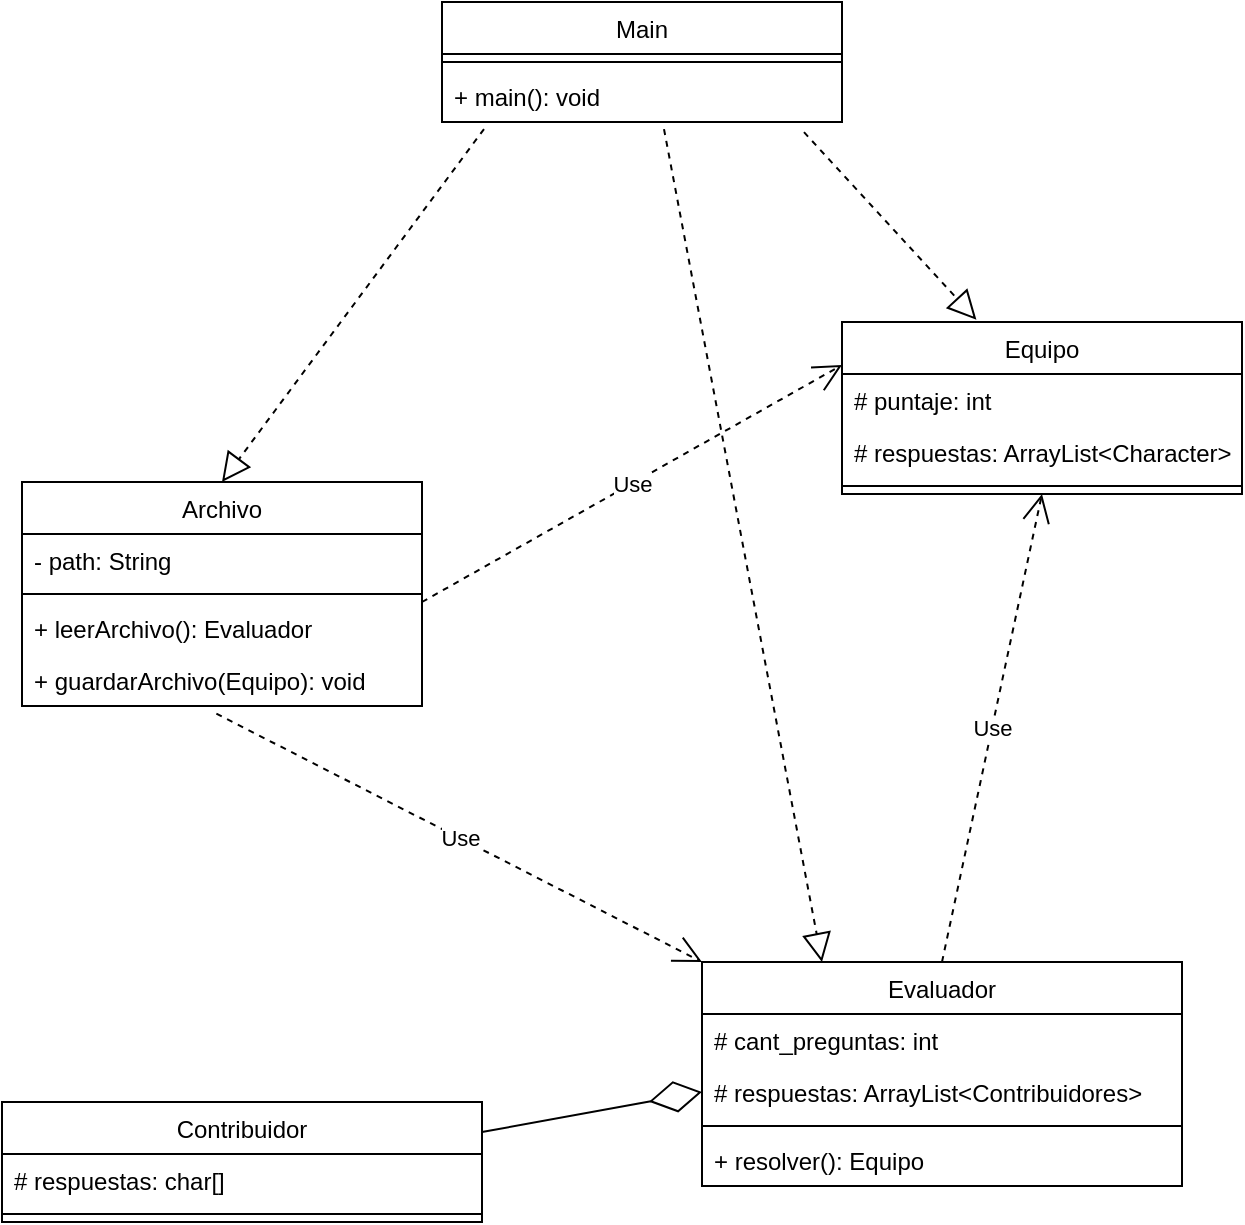 <mxfile version="20.3.0" type="device"><diagram id="KLvQmPzJUwhXtuualJ3e" name="Page-1"><mxGraphModel dx="709" dy="1318" grid="1" gridSize="10" guides="1" tooltips="1" connect="1" arrows="1" fold="1" page="1" pageScale="1" pageWidth="4681" pageHeight="3300" math="0" shadow="0"><root><mxCell id="0"/><mxCell id="1" parent="0"/><mxCell id="XSgP7FSR4Icik3iWo3ji-1" value="Archivo" style="swimlane;fontStyle=0;childLayout=stackLayout;horizontal=1;startSize=26;fillColor=none;horizontalStack=0;resizeParent=1;resizeParentMax=0;resizeLast=0;collapsible=1;marginBottom=0;" vertex="1" parent="1"><mxGeometry x="40" y="320" width="200" height="112" as="geometry"/></mxCell><mxCell id="XSgP7FSR4Icik3iWo3ji-2" value="- path: String" style="text;strokeColor=none;fillColor=none;align=left;verticalAlign=top;spacingLeft=4;spacingRight=4;overflow=hidden;rotatable=0;points=[[0,0.5],[1,0.5]];portConstraint=eastwest;" vertex="1" parent="XSgP7FSR4Icik3iWo3ji-1"><mxGeometry y="26" width="200" height="26" as="geometry"/></mxCell><mxCell id="XSgP7FSR4Icik3iWo3ji-6" value="" style="line;strokeWidth=1;fillColor=none;align=left;verticalAlign=middle;spacingTop=-1;spacingLeft=3;spacingRight=3;rotatable=0;labelPosition=right;points=[];portConstraint=eastwest;strokeColor=inherit;" vertex="1" parent="XSgP7FSR4Icik3iWo3ji-1"><mxGeometry y="52" width="200" height="8" as="geometry"/></mxCell><mxCell id="XSgP7FSR4Icik3iWo3ji-4" value="+ leerArchivo(): Evaluador" style="text;strokeColor=none;fillColor=none;align=left;verticalAlign=top;spacingLeft=4;spacingRight=4;overflow=hidden;rotatable=0;points=[[0,0.5],[1,0.5]];portConstraint=eastwest;" vertex="1" parent="XSgP7FSR4Icik3iWo3ji-1"><mxGeometry y="60" width="200" height="26" as="geometry"/></mxCell><mxCell id="XSgP7FSR4Icik3iWo3ji-7" value="+ guardarArchivo(Equipo): void" style="text;strokeColor=none;fillColor=none;align=left;verticalAlign=top;spacingLeft=4;spacingRight=4;overflow=hidden;rotatable=0;points=[[0,0.5],[1,0.5]];portConstraint=eastwest;" vertex="1" parent="XSgP7FSR4Icik3iWo3ji-1"><mxGeometry y="86" width="200" height="26" as="geometry"/></mxCell><mxCell id="XSgP7FSR4Icik3iWo3ji-8" value="Main" style="swimlane;fontStyle=0;childLayout=stackLayout;horizontal=1;startSize=26;fillColor=none;horizontalStack=0;resizeParent=1;resizeParentMax=0;resizeLast=0;collapsible=1;marginBottom=0;" vertex="1" parent="1"><mxGeometry x="250" y="80" width="200" height="60" as="geometry"/></mxCell><mxCell id="XSgP7FSR4Icik3iWo3ji-10" value="" style="line;strokeWidth=1;fillColor=none;align=left;verticalAlign=middle;spacingTop=-1;spacingLeft=3;spacingRight=3;rotatable=0;labelPosition=right;points=[];portConstraint=eastwest;strokeColor=inherit;" vertex="1" parent="XSgP7FSR4Icik3iWo3ji-8"><mxGeometry y="26" width="200" height="8" as="geometry"/></mxCell><mxCell id="XSgP7FSR4Icik3iWo3ji-11" value="+ main(): void" style="text;strokeColor=none;fillColor=none;align=left;verticalAlign=top;spacingLeft=4;spacingRight=4;overflow=hidden;rotatable=0;points=[[0,0.5],[1,0.5]];portConstraint=eastwest;" vertex="1" parent="XSgP7FSR4Icik3iWo3ji-8"><mxGeometry y="34" width="200" height="26" as="geometry"/></mxCell><mxCell id="XSgP7FSR4Icik3iWo3ji-13" value="Equipo" style="swimlane;fontStyle=0;childLayout=stackLayout;horizontal=1;startSize=26;fillColor=none;horizontalStack=0;resizeParent=1;resizeParentMax=0;resizeLast=0;collapsible=1;marginBottom=0;" vertex="1" parent="1"><mxGeometry x="450" y="240" width="200" height="86" as="geometry"/></mxCell><mxCell id="XSgP7FSR4Icik3iWo3ji-16" value="# puntaje: int" style="text;strokeColor=none;fillColor=none;align=left;verticalAlign=top;spacingLeft=4;spacingRight=4;overflow=hidden;rotatable=0;points=[[0,0.5],[1,0.5]];portConstraint=eastwest;" vertex="1" parent="XSgP7FSR4Icik3iWo3ji-13"><mxGeometry y="26" width="200" height="26" as="geometry"/></mxCell><mxCell id="XSgP7FSR4Icik3iWo3ji-17" value="# respuestas: ArrayList&lt;Character&gt;" style="text;strokeColor=none;fillColor=none;align=left;verticalAlign=top;spacingLeft=4;spacingRight=4;overflow=hidden;rotatable=0;points=[[0,0.5],[1,0.5]];portConstraint=eastwest;" vertex="1" parent="XSgP7FSR4Icik3iWo3ji-13"><mxGeometry y="52" width="200" height="26" as="geometry"/></mxCell><mxCell id="XSgP7FSR4Icik3iWo3ji-14" value="" style="line;strokeWidth=1;fillColor=none;align=left;verticalAlign=middle;spacingTop=-1;spacingLeft=3;spacingRight=3;rotatable=0;labelPosition=right;points=[];portConstraint=eastwest;strokeColor=inherit;" vertex="1" parent="XSgP7FSR4Icik3iWo3ji-13"><mxGeometry y="78" width="200" height="8" as="geometry"/></mxCell><mxCell id="XSgP7FSR4Icik3iWo3ji-18" value="Evaluador" style="swimlane;fontStyle=0;childLayout=stackLayout;horizontal=1;startSize=26;fillColor=none;horizontalStack=0;resizeParent=1;resizeParentMax=0;resizeLast=0;collapsible=1;marginBottom=0;" vertex="1" parent="1"><mxGeometry x="380" y="560" width="240" height="112" as="geometry"/></mxCell><mxCell id="XSgP7FSR4Icik3iWo3ji-19" value="# cant_preguntas: int" style="text;strokeColor=none;fillColor=none;align=left;verticalAlign=top;spacingLeft=4;spacingRight=4;overflow=hidden;rotatable=0;points=[[0,0.5],[1,0.5]];portConstraint=eastwest;" vertex="1" parent="XSgP7FSR4Icik3iWo3ji-18"><mxGeometry y="26" width="240" height="26" as="geometry"/></mxCell><mxCell id="XSgP7FSR4Icik3iWo3ji-20" value="# respuestas: ArrayList&lt;Contribuidores&gt;" style="text;strokeColor=none;fillColor=none;align=left;verticalAlign=top;spacingLeft=4;spacingRight=4;overflow=hidden;rotatable=0;points=[[0,0.5],[1,0.5]];portConstraint=eastwest;" vertex="1" parent="XSgP7FSR4Icik3iWo3ji-18"><mxGeometry y="52" width="240" height="26" as="geometry"/></mxCell><mxCell id="XSgP7FSR4Icik3iWo3ji-21" value="" style="line;strokeWidth=1;fillColor=none;align=left;verticalAlign=middle;spacingTop=-1;spacingLeft=3;spacingRight=3;rotatable=0;labelPosition=right;points=[];portConstraint=eastwest;strokeColor=inherit;" vertex="1" parent="XSgP7FSR4Icik3iWo3ji-18"><mxGeometry y="78" width="240" height="8" as="geometry"/></mxCell><mxCell id="XSgP7FSR4Icik3iWo3ji-22" value="+ resolver(): Equipo" style="text;strokeColor=none;fillColor=none;align=left;verticalAlign=top;spacingLeft=4;spacingRight=4;overflow=hidden;rotatable=0;points=[[0,0.5],[1,0.5]];portConstraint=eastwest;" vertex="1" parent="XSgP7FSR4Icik3iWo3ji-18"><mxGeometry y="86" width="240" height="26" as="geometry"/></mxCell><mxCell id="XSgP7FSR4Icik3iWo3ji-23" value="Contribuidor" style="swimlane;fontStyle=0;childLayout=stackLayout;horizontal=1;startSize=26;fillColor=none;horizontalStack=0;resizeParent=1;resizeParentMax=0;resizeLast=0;collapsible=1;marginBottom=0;" vertex="1" parent="1"><mxGeometry x="30" y="630" width="240" height="60" as="geometry"/></mxCell><mxCell id="XSgP7FSR4Icik3iWo3ji-24" value="# respuestas: char[]" style="text;strokeColor=none;fillColor=none;align=left;verticalAlign=top;spacingLeft=4;spacingRight=4;overflow=hidden;rotatable=0;points=[[0,0.5],[1,0.5]];portConstraint=eastwest;" vertex="1" parent="XSgP7FSR4Icik3iWo3ji-23"><mxGeometry y="26" width="240" height="26" as="geometry"/></mxCell><mxCell id="XSgP7FSR4Icik3iWo3ji-26" value="" style="line;strokeWidth=1;fillColor=none;align=left;verticalAlign=middle;spacingTop=-1;spacingLeft=3;spacingRight=3;rotatable=0;labelPosition=right;points=[];portConstraint=eastwest;strokeColor=inherit;" vertex="1" parent="XSgP7FSR4Icik3iWo3ji-23"><mxGeometry y="52" width="240" height="8" as="geometry"/></mxCell><mxCell id="XSgP7FSR4Icik3iWo3ji-28" value="Use" style="endArrow=open;endSize=12;dashed=1;html=1;rounded=0;entryX=0;entryY=0;entryDx=0;entryDy=0;exitX=0.486;exitY=1.148;exitDx=0;exitDy=0;exitPerimeter=0;" edge="1" parent="1" source="XSgP7FSR4Icik3iWo3ji-7" target="XSgP7FSR4Icik3iWo3ji-18"><mxGeometry width="160" relative="1" as="geometry"><mxPoint x="70" y="480" as="sourcePoint"/><mxPoint x="230" y="480" as="targetPoint"/></mxGeometry></mxCell><mxCell id="XSgP7FSR4Icik3iWo3ji-29" value="Use" style="endArrow=open;endSize=12;dashed=1;html=1;rounded=0;entryX=0;entryY=0.25;entryDx=0;entryDy=0;exitX=0.486;exitY=1.148;exitDx=0;exitDy=0;exitPerimeter=0;" edge="1" parent="1" target="XSgP7FSR4Icik3iWo3ji-13"><mxGeometry width="160" relative="1" as="geometry"><mxPoint x="240.0" y="379.998" as="sourcePoint"/><mxPoint x="482.8" y="504.15" as="targetPoint"/></mxGeometry></mxCell><mxCell id="XSgP7FSR4Icik3iWo3ji-30" value="" style="endArrow=diamondThin;endFill=0;endSize=24;html=1;rounded=0;entryX=0;entryY=0.5;entryDx=0;entryDy=0;exitX=1;exitY=0.25;exitDx=0;exitDy=0;" edge="1" parent="1" source="XSgP7FSR4Icik3iWo3ji-23" target="XSgP7FSR4Icik3iWo3ji-20"><mxGeometry width="160" relative="1" as="geometry"><mxPoint x="220" y="640" as="sourcePoint"/><mxPoint x="380" y="640" as="targetPoint"/></mxGeometry></mxCell><mxCell id="XSgP7FSR4Icik3iWo3ji-31" value="Use" style="endArrow=open;endSize=12;dashed=1;html=1;rounded=0;exitX=0.5;exitY=0;exitDx=0;exitDy=0;entryX=0.5;entryY=1;entryDx=0;entryDy=0;" edge="1" parent="1" source="XSgP7FSR4Icik3iWo3ji-18" target="XSgP7FSR4Icik3iWo3ji-13"><mxGeometry width="160" relative="1" as="geometry"><mxPoint x="440" y="480" as="sourcePoint"/><mxPoint x="600" y="480" as="targetPoint"/></mxGeometry></mxCell><mxCell id="XSgP7FSR4Icik3iWo3ji-32" value="" style="endArrow=block;dashed=1;endFill=0;endSize=12;html=1;rounded=0;entryX=0.5;entryY=0;entryDx=0;entryDy=0;exitX=0.105;exitY=1.136;exitDx=0;exitDy=0;exitPerimeter=0;" edge="1" parent="1" source="XSgP7FSR4Icik3iWo3ji-11" target="XSgP7FSR4Icik3iWo3ji-1"><mxGeometry width="160" relative="1" as="geometry"><mxPoint x="100" y="170" as="sourcePoint"/><mxPoint x="260" y="170" as="targetPoint"/></mxGeometry></mxCell><mxCell id="XSgP7FSR4Icik3iWo3ji-33" value="" style="endArrow=block;dashed=1;endFill=0;endSize=12;html=1;rounded=0;entryX=0.25;entryY=0;entryDx=0;entryDy=0;exitX=0.105;exitY=1.136;exitDx=0;exitDy=0;exitPerimeter=0;" edge="1" parent="1" target="XSgP7FSR4Icik3iWo3ji-18"><mxGeometry width="160" relative="1" as="geometry"><mxPoint x="361" y="143.536" as="sourcePoint"/><mxPoint x="230" y="320" as="targetPoint"/></mxGeometry></mxCell><mxCell id="XSgP7FSR4Icik3iWo3ji-34" value="" style="endArrow=block;dashed=1;endFill=0;endSize=12;html=1;rounded=0;entryX=0.336;entryY=-0.013;entryDx=0;entryDy=0;exitX=0.905;exitY=1.195;exitDx=0;exitDy=0;exitPerimeter=0;entryPerimeter=0;" edge="1" parent="1" source="XSgP7FSR4Icik3iWo3ji-11" target="XSgP7FSR4Icik3iWo3ji-13"><mxGeometry width="160" relative="1" as="geometry"><mxPoint x="531" y="119.996" as="sourcePoint"/><mxPoint x="400" y="296.46" as="targetPoint"/></mxGeometry></mxCell></root></mxGraphModel></diagram></mxfile>